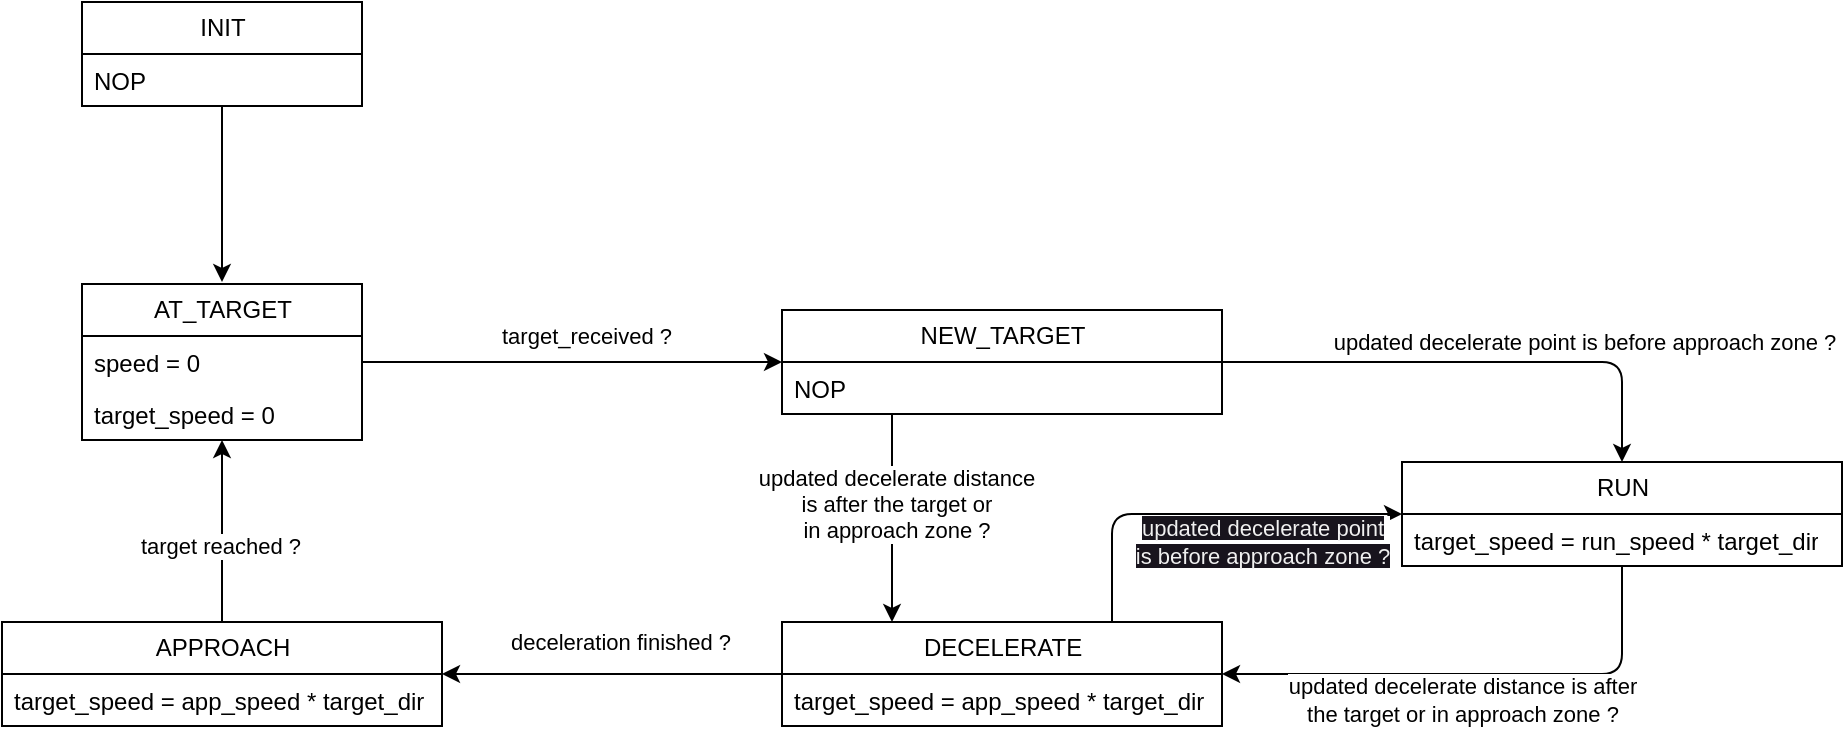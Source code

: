 <mxfile>
    <diagram id="C5RBs43oDa-KdzZeNtuy" name="Position Control FSM">
        <mxGraphModel dx="843" dy="1286" grid="1" gridSize="10" guides="1" tooltips="1" connect="1" arrows="1" fold="1" page="0" pageScale="1" pageWidth="827" pageHeight="1169" math="0" shadow="0">
            <root>
                <mxCell id="WIyWlLk6GJQsqaUBKTNV-0"/>
                <mxCell id="WIyWlLk6GJQsqaUBKTNV-1" parent="WIyWlLk6GJQsqaUBKTNV-0"/>
                <mxCell id="8" style="edgeStyle=none;html=1;" edge="1" parent="WIyWlLk6GJQsqaUBKTNV-1" source="0">
                    <mxGeometry relative="1" as="geometry">
                        <mxPoint x="640" y="-210" as="targetPoint"/>
                    </mxGeometry>
                </mxCell>
                <mxCell id="0" value="INIT" style="swimlane;fontStyle=0;childLayout=stackLayout;horizontal=1;startSize=26;fillColor=none;horizontalStack=0;resizeParent=1;resizeParentMax=0;resizeLast=0;collapsible=1;marginBottom=0;html=1;" vertex="1" parent="WIyWlLk6GJQsqaUBKTNV-1">
                    <mxGeometry x="570" y="-350" width="140" height="52" as="geometry"/>
                </mxCell>
                <mxCell id="1" value="NOP" style="text;strokeColor=none;fillColor=none;align=left;verticalAlign=top;spacingLeft=4;spacingRight=4;overflow=hidden;rotatable=0;points=[[0,0.5],[1,0.5]];portConstraint=eastwest;whiteSpace=wrap;html=1;" vertex="1" parent="0">
                    <mxGeometry y="26" width="140" height="26" as="geometry"/>
                </mxCell>
                <mxCell id="4" value="AT_TARGET" style="swimlane;fontStyle=0;childLayout=stackLayout;horizontal=1;startSize=26;fillColor=none;horizontalStack=0;resizeParent=1;resizeParentMax=0;resizeLast=0;collapsible=1;marginBottom=0;html=1;" vertex="1" parent="WIyWlLk6GJQsqaUBKTNV-1">
                    <mxGeometry x="570" y="-209" width="140" height="78" as="geometry"/>
                </mxCell>
                <mxCell id="5" value="speed = 0" style="text;strokeColor=none;fillColor=none;align=left;verticalAlign=top;spacingLeft=4;spacingRight=4;overflow=hidden;rotatable=0;points=[[0,0.5],[1,0.5]];portConstraint=eastwest;whiteSpace=wrap;html=1;" vertex="1" parent="4">
                    <mxGeometry y="26" width="140" height="26" as="geometry"/>
                </mxCell>
                <mxCell id="7" value="target_speed = 0" style="text;strokeColor=none;fillColor=none;align=left;verticalAlign=top;spacingLeft=4;spacingRight=4;overflow=hidden;rotatable=0;points=[[0,0.5],[1,0.5]];portConstraint=eastwest;whiteSpace=wrap;html=1;" vertex="1" parent="4">
                    <mxGeometry y="52" width="140" height="26" as="geometry"/>
                </mxCell>
                <mxCell id="22" style="edgeStyle=none;html=1;entryX=0.5;entryY=0;entryDx=0;entryDy=0;" edge="1" parent="WIyWlLk6GJQsqaUBKTNV-1" source="9" target="16">
                    <mxGeometry relative="1" as="geometry">
                        <Array as="points">
                            <mxPoint x="1340" y="-170"/>
                        </Array>
                    </mxGeometry>
                </mxCell>
                <mxCell id="26" value="updated decelerate point is before approach zone ?" style="edgeLabel;html=1;align=center;verticalAlign=middle;resizable=0;points=[];" vertex="1" connectable="0" parent="22">
                    <mxGeometry x="-0.142" relative="1" as="geometry">
                        <mxPoint x="73" y="-10" as="offset"/>
                    </mxGeometry>
                </mxCell>
                <mxCell id="23" style="edgeStyle=none;html=1;entryX=0.25;entryY=0;entryDx=0;entryDy=0;exitX=0.25;exitY=1;exitDx=0;exitDy=0;" edge="1" parent="WIyWlLk6GJQsqaUBKTNV-1" source="9" target="18">
                    <mxGeometry relative="1" as="geometry">
                        <mxPoint x="940" y="-120" as="sourcePoint"/>
                    </mxGeometry>
                </mxCell>
                <mxCell id="24" value="updated decelerate distance&lt;br&gt;is after the target or&lt;br&gt;in approach zone ?" style="edgeLabel;html=1;align=center;verticalAlign=middle;resizable=0;points=[];" vertex="1" connectable="0" parent="23">
                    <mxGeometry x="-0.137" y="2" relative="1" as="geometry">
                        <mxPoint as="offset"/>
                    </mxGeometry>
                </mxCell>
                <mxCell id="9" value="NEW_TARGET" style="swimlane;fontStyle=0;childLayout=stackLayout;horizontal=1;startSize=26;fillColor=none;horizontalStack=0;resizeParent=1;resizeParentMax=0;resizeLast=0;collapsible=1;marginBottom=0;html=1;" vertex="1" parent="WIyWlLk6GJQsqaUBKTNV-1">
                    <mxGeometry x="920" y="-196" width="220" height="52" as="geometry"/>
                </mxCell>
                <mxCell id="11" value="NOP" style="text;strokeColor=none;fillColor=none;align=left;verticalAlign=top;spacingLeft=4;spacingRight=4;overflow=hidden;rotatable=0;points=[[0,0.5],[1,0.5]];portConstraint=eastwest;whiteSpace=wrap;html=1;" vertex="1" parent="9">
                    <mxGeometry y="26" width="220" height="26" as="geometry"/>
                </mxCell>
                <mxCell id="12" style="edgeStyle=none;html=1;" edge="1" parent="WIyWlLk6GJQsqaUBKTNV-1" source="5" target="9">
                    <mxGeometry relative="1" as="geometry"/>
                </mxCell>
                <mxCell id="15" value="target_received ?" style="edgeLabel;html=1;align=center;verticalAlign=middle;resizable=0;points=[];" vertex="1" connectable="0" parent="12">
                    <mxGeometry x="0.19" y="-1" relative="1" as="geometry">
                        <mxPoint x="-13" y="-14" as="offset"/>
                    </mxGeometry>
                </mxCell>
                <mxCell id="25" style="edgeStyle=none;html=1;entryX=1;entryY=0.5;entryDx=0;entryDy=0;" edge="1" parent="WIyWlLk6GJQsqaUBKTNV-1" source="16" target="18">
                    <mxGeometry relative="1" as="geometry">
                        <Array as="points">
                            <mxPoint x="1340" y="-14"/>
                        </Array>
                    </mxGeometry>
                </mxCell>
                <mxCell id="27" value="updated decelerate distance is after&lt;br&gt;the target or in approach zone ?" style="edgeLabel;html=1;align=center;verticalAlign=middle;resizable=0;points=[];" vertex="1" connectable="0" parent="25">
                    <mxGeometry x="0.065" y="1" relative="1" as="geometry">
                        <mxPoint x="1" y="12" as="offset"/>
                    </mxGeometry>
                </mxCell>
                <mxCell id="16" value="RUN" style="swimlane;fontStyle=0;childLayout=stackLayout;horizontal=1;startSize=26;fillColor=none;horizontalStack=0;resizeParent=1;resizeParentMax=0;resizeLast=0;collapsible=1;marginBottom=0;html=1;" vertex="1" parent="WIyWlLk6GJQsqaUBKTNV-1">
                    <mxGeometry x="1230" y="-120" width="220" height="52" as="geometry"/>
                </mxCell>
                <mxCell id="17" value="target_speed = run_speed * target_dir" style="text;strokeColor=none;fillColor=none;align=left;verticalAlign=top;spacingLeft=4;spacingRight=4;overflow=hidden;rotatable=0;points=[[0,0.5],[1,0.5]];portConstraint=eastwest;whiteSpace=wrap;html=1;" vertex="1" parent="16">
                    <mxGeometry y="26" width="220" height="26" as="geometry"/>
                </mxCell>
                <mxCell id="28" style="edgeStyle=none;html=1;entryX=1;entryY=0.5;entryDx=0;entryDy=0;" edge="1" parent="WIyWlLk6GJQsqaUBKTNV-1" source="18" target="20">
                    <mxGeometry relative="1" as="geometry"/>
                </mxCell>
                <mxCell id="29" value="deceleration finished ?" style="edgeLabel;html=1;align=center;verticalAlign=middle;resizable=0;points=[];" vertex="1" connectable="0" parent="28">
                    <mxGeometry x="-0.129" y="1" relative="1" as="geometry">
                        <mxPoint x="-7" y="-17" as="offset"/>
                    </mxGeometry>
                </mxCell>
                <mxCell id="32" value="&lt;span style=&quot;color: rgb(240, 240, 240); font-family: Helvetica; font-size: 11px; font-style: normal; font-variant-ligatures: normal; font-variant-caps: normal; font-weight: 400; letter-spacing: normal; orphans: 2; text-align: center; text-indent: 0px; text-transform: none; widows: 2; word-spacing: 0px; -webkit-text-stroke-width: 0px; background-color: rgb(24, 20, 29); text-decoration-thickness: initial; text-decoration-style: initial; text-decoration-color: initial; float: none; display: inline !important;&quot;&gt;updated decelerate point&lt;br&gt;is before approach zone ?&lt;/span&gt;" style="edgeStyle=none;html=1;exitX=0.75;exitY=0;exitDx=0;exitDy=0;entryX=0;entryY=0.5;entryDx=0;entryDy=0;" edge="1" parent="WIyWlLk6GJQsqaUBKTNV-1" source="18" target="16">
                    <mxGeometry x="0.296" y="-14" relative="1" as="geometry">
                        <mxPoint x="1110" y="-110" as="targetPoint"/>
                        <Array as="points">
                            <mxPoint x="1085" y="-94"/>
                        </Array>
                        <mxPoint as="offset"/>
                    </mxGeometry>
                </mxCell>
                <mxCell id="18" value="DECELERATE" style="swimlane;fontStyle=0;childLayout=stackLayout;horizontal=1;startSize=26;fillColor=none;horizontalStack=0;resizeParent=1;resizeParentMax=0;resizeLast=0;collapsible=1;marginBottom=0;html=1;" vertex="1" parent="WIyWlLk6GJQsqaUBKTNV-1">
                    <mxGeometry x="920" y="-40" width="220" height="52" as="geometry"/>
                </mxCell>
                <mxCell id="19" value="target_speed = app_speed * target_dir" style="text;strokeColor=none;fillColor=none;align=left;verticalAlign=top;spacingLeft=4;spacingRight=4;overflow=hidden;rotatable=0;points=[[0,0.5],[1,0.5]];portConstraint=eastwest;whiteSpace=wrap;html=1;" vertex="1" parent="18">
                    <mxGeometry y="26" width="220" height="26" as="geometry"/>
                </mxCell>
                <mxCell id="30" style="edgeStyle=none;html=1;entryX=0.5;entryY=1;entryDx=0;entryDy=0;" edge="1" parent="WIyWlLk6GJQsqaUBKTNV-1" source="20" target="4">
                    <mxGeometry relative="1" as="geometry"/>
                </mxCell>
                <mxCell id="31" value="target reached ?" style="edgeLabel;html=1;align=center;verticalAlign=middle;resizable=0;points=[];" vertex="1" connectable="0" parent="30">
                    <mxGeometry x="-0.165" y="1" relative="1" as="geometry">
                        <mxPoint as="offset"/>
                    </mxGeometry>
                </mxCell>
                <mxCell id="20" value="APPROACH" style="swimlane;fontStyle=0;childLayout=stackLayout;horizontal=1;startSize=26;fillColor=none;horizontalStack=0;resizeParent=1;resizeParentMax=0;resizeLast=0;collapsible=1;marginBottom=0;html=1;" vertex="1" parent="WIyWlLk6GJQsqaUBKTNV-1">
                    <mxGeometry x="530" y="-40" width="220" height="52" as="geometry"/>
                </mxCell>
                <mxCell id="21" value="target_speed = app_speed * target_dir" style="text;strokeColor=none;fillColor=none;align=left;verticalAlign=top;spacingLeft=4;spacingRight=4;overflow=hidden;rotatable=0;points=[[0,0.5],[1,0.5]];portConstraint=eastwest;whiteSpace=wrap;html=1;" vertex="1" parent="20">
                    <mxGeometry y="26" width="220" height="26" as="geometry"/>
                </mxCell>
            </root>
        </mxGraphModel>
    </diagram>
</mxfile>